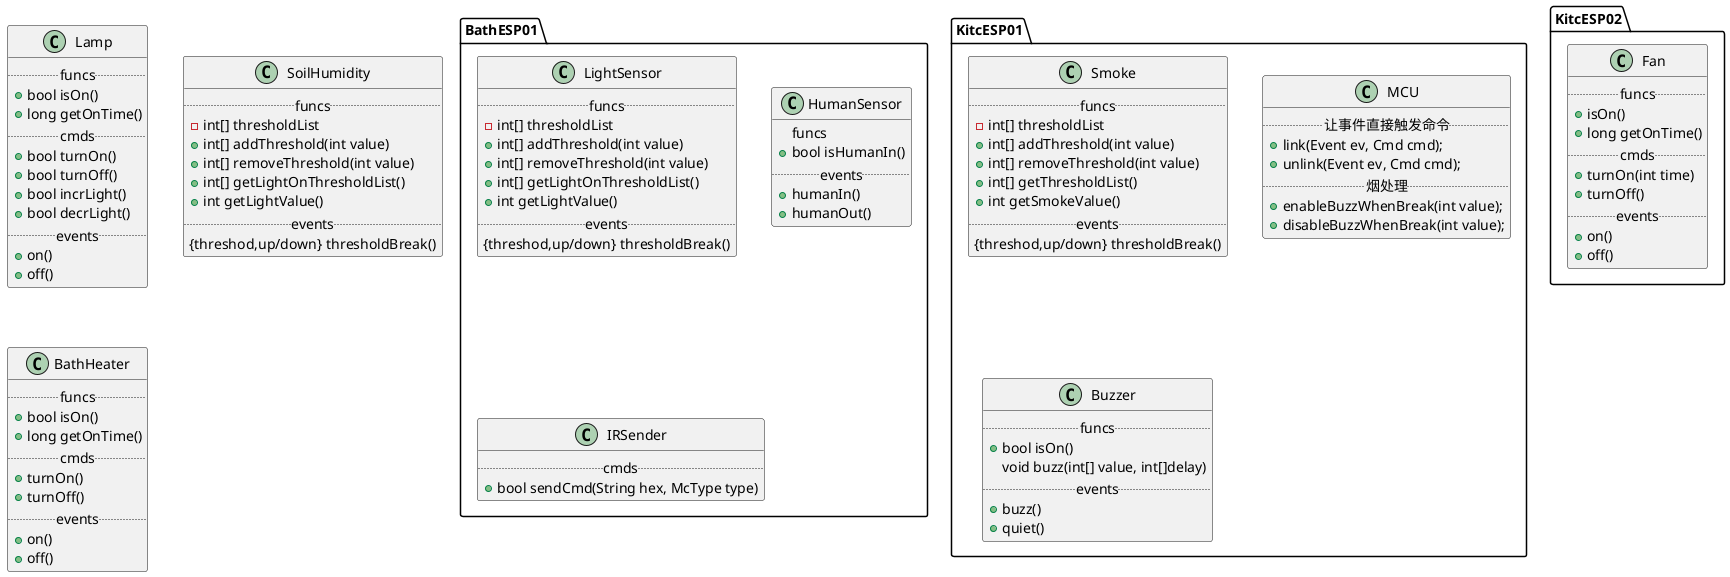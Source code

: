 @startuml Agents

namespace BathESP01 {

class LightSensor {
    ..funcs..
    - int[] thresholdList
    + int[] addThreshold(int value)
    + int[] removeThreshold(int value)
    + int[] getLightOnThresholdList()
    + int getLightValue() 
    ..events..
    {threshod,up/down} thresholdBreak()
}

class HumanSensor {
    ..funcs..    
    + bool isHumanIn()
    ..events..
    + humanIn()
    + humanOut()
}

class IRSender {
    ..cmds..
    + bool sendCmd(String hex, McType type)
}

}

class Lamp {
    ..funcs..
    + bool isOn()
    + long getOnTime()
    ..cmds..
    + bool turnOn()
    + bool turnOff()
    + bool incrLight()
    + bool decrLight()
    ..events..
    + on()
    + off()
}

class SoilHumidity {
    ..funcs..
    - int[] thresholdList
    + int[] addThreshold(int value)
    + int[] removeThreshold(int value)
    + int[] getLightOnThresholdList()
    + int getLightValue() 
    ..events..
    {threshod,up/down} thresholdBreak()
}

class BathHeater {
    ..funcs..
    + bool isOn()
    + long getOnTime()
    ..cmds..
    + turnOn()
    + turnOff()
    ..events..
    + on()
    + off()
}

namespace KitcESP01 {

class Smoke {
    ..funcs..
    - int[] thresholdList
    + int[] addThreshold(int value)
    + int[] removeThreshold(int value)
    + int[] getThresholdList()
    + int getSmokeValue() 
    ..events..
    {threshod,up/down} thresholdBreak()
}

class MCU {
    ..让事件直接触发命令..
    + link(Event ev, Cmd cmd);
    + unlink(Event ev, Cmd cmd);
    ..烟处理..
    + enableBuzzWhenBreak(int value);
    + disableBuzzWhenBreak(int value);
}

class Buzzer {
    ..funcs..
    + bool isOn()
    void buzz(int[] value, int[]delay)
    ..events..
    + buzz()
    + quiet()
}

}

namespace KitcESP02 {

class Fan {
    ..funcs..
    + isOn()
    + long getOnTime()
    ..cmds..
    + turnOn(int time)
    + turnOff()
    ..events..
    + on()
    + off()
}

}

@enduml